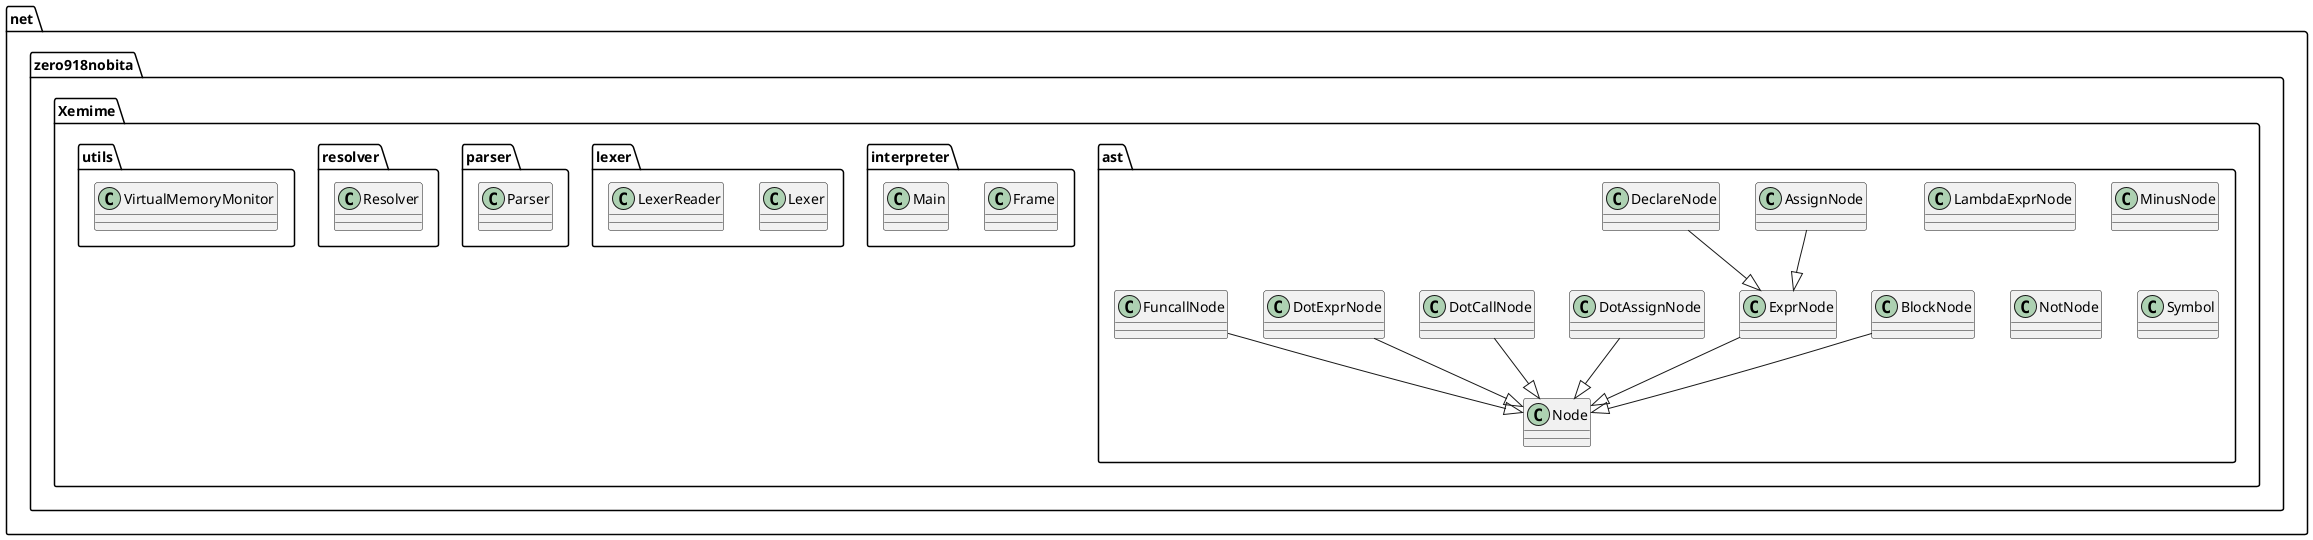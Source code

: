 @startuml{xemime.png}

package net.zero918nobita.Xemime.ast {
    class AssignNode {
    }

    AssignNode --|> ExprNode

    class BlockNode {
    }

    BlockNode --|> Node

    class DeclareNode {
    }

    DeclareNode --|> ExprNode

    class DotAssignNode {
    }

    DotAssignNode --|> Node

    class DotCallNode {
    }

    DotCallNode --|> Node

    class DotExprNode {
    }

    DotExprNode --|> Node

    class ExprNode {
    }

    ExprNode --|> Node

    class FuncallNode {
    }

    FuncallNode --|> Node

    class LambdaExprNode {
    }

    class MinusNode {
    }

    class Node {
    }

    class NotNode {
    }

    class Symbol {
    }
}

package net.zero918nobita.Xemime.interpreter {
    class Frame {
    }

    class Main {
    }
}

package net.zero918nobita.Xemime.lexer {
    class Lexer {
    }

    class LexerReader {
    }
}

package net.zero918nobita.Xemime.parser {
    class Parser {
    }
}

package net.zero918nobita.Xemime.resolver {
    class Resolver {
    }
}

package net.zero918nobita.Xemime.utils {
    class VirtualMemoryMonitor {
    }
}

/'
package net.zero918nobita.Xemime {

    class Frame {
    }

    class Lexer {
        -line
        -tokenType
        -val
        -reader
        Lexer()
        getLocation()
        advance()
        tokenType()
        value()
        -lexDigit()
        -lexString()
        -lexSymbol()
        -skipWhiteSpace()
        -skipLineComment()
        -skipComment()
    }

    Lexer --> LexerReader : -reader

    class LexerReader {
    }

    +class Main {
    }

    Main --> TokenType : -tokenType
    Main --> Parser : -parser

    class Parser {
    }

    Parser --> Lexer : -lex

    enum TokenType {
        T
        NIL
        INT
        DOUBLE
        STRING
        SYMBOL
        DECLARE
        ASSIGN
        SEMICOLON
        COMMA
        EOS
        ADD
        SUB
        MUL
        DIV
        EQ
        EQL
        NE
        L
        LE
        G
        GE
        AND
        OR
        XOR
        NOT
        LP
        RP
        LB
        RB
        LAMBDA
        ARROW
        PERIOD
    }

    +class VirtualMemoryMonitor {
    }

    VirtualMemoryMonitor --|> javafx.application.Application

    class X_Address {
    }

    X_Address --|> X_Code
    X_Address ..|> java.lang.Comparable

    class X_Assign {
    }

    X_Assign --|> X_BinExpr

    class X_BinExpr {
    }

    X_BinExpr --|> X_Code

    class X_Block {
    }

    X_Block --|> X_Code

    class X_Bool {
    }

    X_Bool --|> X_Handler

    class X_Closure {
    }

    X_Closure --|> X_Function

    class X_Code {
    }

    class X_Declare {
    }

    X_Declare --|> X_BinExpr

    class X_Default {
    }

    X_Default --|> X_Handler

    class X_DotAssign {
    }

    X_DotAssign --|> X_Code

    class X_DotCall {
    }

    X_DotCall --|> X_Code

    class X_DotExpr {
    }

    X_DotExpr --|> X_Code

    class X_Double {
    }

    X_Double --|> X_Numeric

    class X_Funcall {
    }

    X_Funcall --|> X_Code

    class X_Function {
    }

    X_Function --|> X_Code

    class X_Handler {
    }

    X_Handler --|> X_Code

    class X_Int {
    }

    X_Int --|> X_Numeric

    class X_LambdaExpr {
    }

    X_LambdaExpr --|> X_Code

    class X_Minus {
    }

    X_Minus --|> X_Code

    class X_Native {
    }

    X_Native --|> X_Function

    class X_Not {
    }

    X_Not --|> X_Code

    class X_Numeric {
    }

    X_Numeric --|> X_Handler

    class X_String {
        -String value
    }

    X_String --|> X_Handler

    class X_Symbol {
    }

    X_Symbol --|> X_Code
}
'/
@enduml
